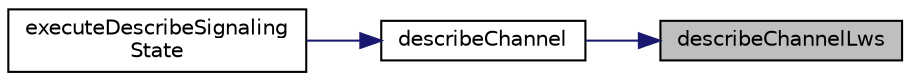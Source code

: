 digraph "describeChannelLws"
{
 // LATEX_PDF_SIZE
  edge [fontname="Helvetica",fontsize="10",labelfontname="Helvetica",labelfontsize="10"];
  node [fontname="Helvetica",fontsize="10",shape=record];
  rankdir="RL";
  Node1 [label="describeChannelLws",height=0.2,width=0.4,color="black", fillcolor="grey75", style="filled", fontcolor="black",tooltip=" "];
  Node1 -> Node2 [dir="back",color="midnightblue",fontsize="10",style="solid",fontname="Helvetica"];
  Node2 [label="describeChannel",height=0.2,width=0.4,color="black", fillcolor="white", style="filled",URL="$Signaling_8h.html#a5c9505459dce404c6fd56594ed4955af",tooltip=" "];
  Node2 -> Node3 [dir="back",color="midnightblue",fontsize="10",style="solid",fontname="Helvetica"];
  Node3 [label="executeDescribeSignaling\lState",height=0.2,width=0.4,color="black", fillcolor="white", style="filled",URL="$StateMachine_8h.html#aa3955d8438eb40773c390af393d62804",tooltip=" "];
}

